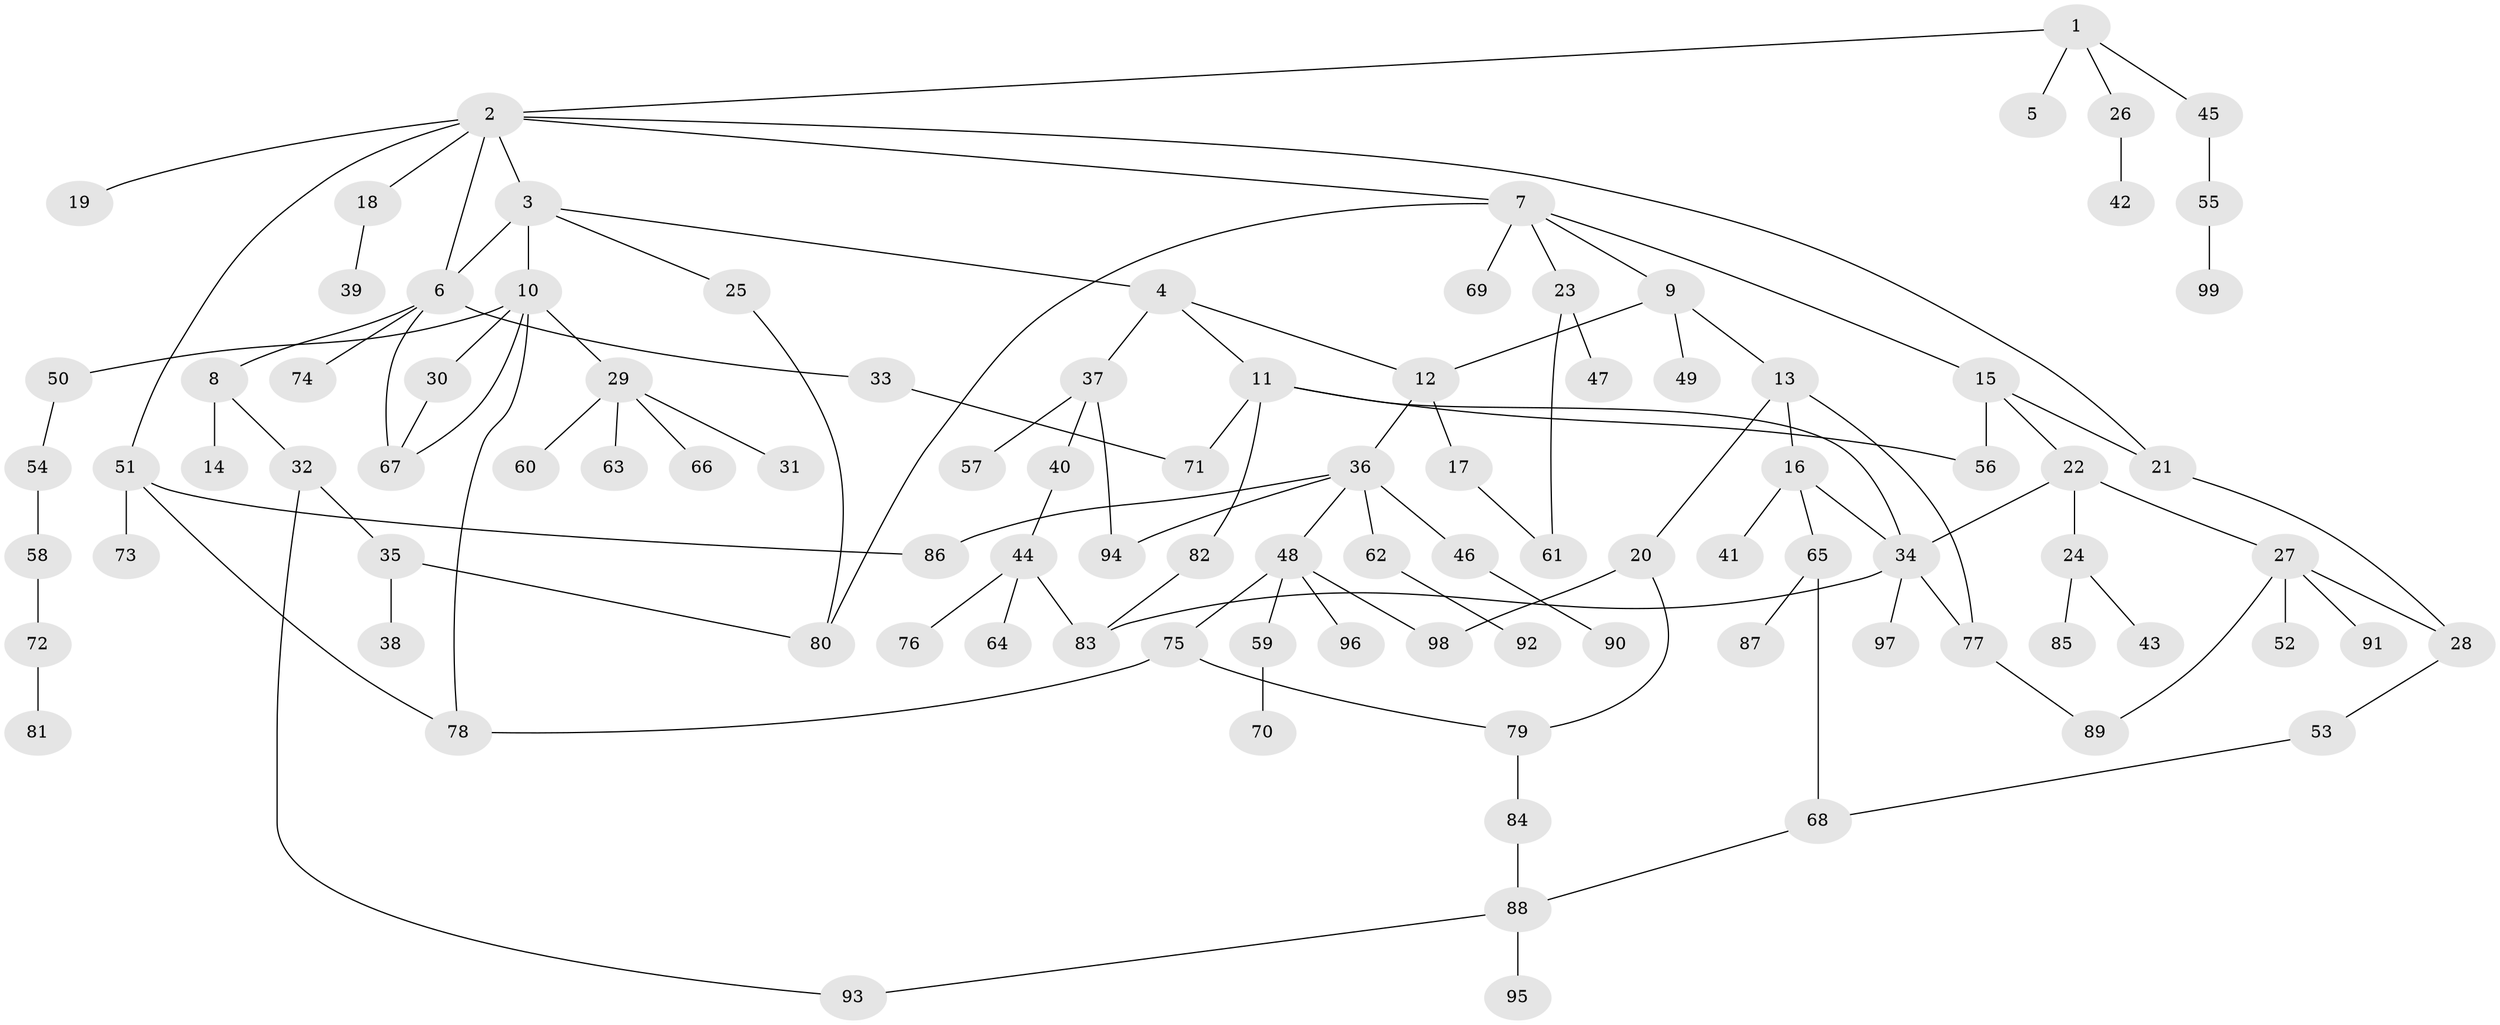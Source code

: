 // coarse degree distribution, {2: 0.175, 3: 0.175, 7: 0.075, 1: 0.275, 6: 0.075, 4: 0.15, 5: 0.075}
// Generated by graph-tools (version 1.1) at 2025/36/03/04/25 23:36:11]
// undirected, 99 vertices, 124 edges
graph export_dot {
  node [color=gray90,style=filled];
  1;
  2;
  3;
  4;
  5;
  6;
  7;
  8;
  9;
  10;
  11;
  12;
  13;
  14;
  15;
  16;
  17;
  18;
  19;
  20;
  21;
  22;
  23;
  24;
  25;
  26;
  27;
  28;
  29;
  30;
  31;
  32;
  33;
  34;
  35;
  36;
  37;
  38;
  39;
  40;
  41;
  42;
  43;
  44;
  45;
  46;
  47;
  48;
  49;
  50;
  51;
  52;
  53;
  54;
  55;
  56;
  57;
  58;
  59;
  60;
  61;
  62;
  63;
  64;
  65;
  66;
  67;
  68;
  69;
  70;
  71;
  72;
  73;
  74;
  75;
  76;
  77;
  78;
  79;
  80;
  81;
  82;
  83;
  84;
  85;
  86;
  87;
  88;
  89;
  90;
  91;
  92;
  93;
  94;
  95;
  96;
  97;
  98;
  99;
  1 -- 2;
  1 -- 5;
  1 -- 26;
  1 -- 45;
  2 -- 3;
  2 -- 6;
  2 -- 7;
  2 -- 18;
  2 -- 19;
  2 -- 51;
  2 -- 21;
  3 -- 4;
  3 -- 10;
  3 -- 25;
  3 -- 6;
  4 -- 11;
  4 -- 12;
  4 -- 37;
  6 -- 8;
  6 -- 33;
  6 -- 74;
  6 -- 67;
  7 -- 9;
  7 -- 15;
  7 -- 23;
  7 -- 69;
  7 -- 80;
  8 -- 14;
  8 -- 32;
  9 -- 13;
  9 -- 49;
  9 -- 12;
  10 -- 29;
  10 -- 30;
  10 -- 50;
  10 -- 78;
  10 -- 67;
  11 -- 56;
  11 -- 82;
  11 -- 34;
  11 -- 71;
  12 -- 17;
  12 -- 36;
  13 -- 16;
  13 -- 20;
  13 -- 77;
  15 -- 21;
  15 -- 22;
  15 -- 56;
  16 -- 34;
  16 -- 41;
  16 -- 65;
  17 -- 61;
  18 -- 39;
  20 -- 79;
  20 -- 98;
  21 -- 28;
  22 -- 24;
  22 -- 27;
  22 -- 34;
  23 -- 47;
  23 -- 61;
  24 -- 43;
  24 -- 85;
  25 -- 80;
  26 -- 42;
  27 -- 52;
  27 -- 89;
  27 -- 91;
  27 -- 28;
  28 -- 53;
  29 -- 31;
  29 -- 60;
  29 -- 63;
  29 -- 66;
  30 -- 67;
  32 -- 35;
  32 -- 93;
  33 -- 71;
  34 -- 77;
  34 -- 97;
  34 -- 83;
  35 -- 38;
  35 -- 80;
  36 -- 46;
  36 -- 48;
  36 -- 62;
  36 -- 86;
  36 -- 94;
  37 -- 40;
  37 -- 57;
  37 -- 94;
  40 -- 44;
  44 -- 64;
  44 -- 76;
  44 -- 83;
  45 -- 55;
  46 -- 90;
  48 -- 59;
  48 -- 75;
  48 -- 96;
  48 -- 98;
  50 -- 54;
  51 -- 73;
  51 -- 78;
  51 -- 86;
  53 -- 68;
  54 -- 58;
  55 -- 99;
  58 -- 72;
  59 -- 70;
  62 -- 92;
  65 -- 68;
  65 -- 87;
  68 -- 88;
  72 -- 81;
  75 -- 79;
  75 -- 78;
  77 -- 89;
  79 -- 84;
  82 -- 83;
  84 -- 88;
  88 -- 95;
  88 -- 93;
}
